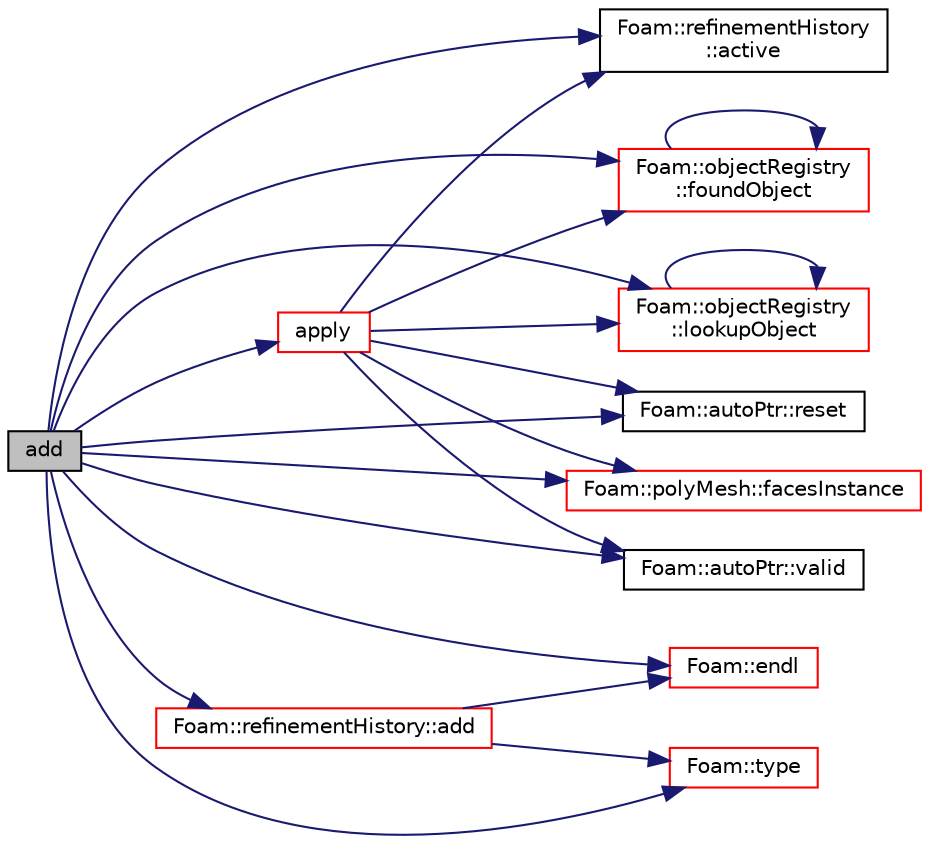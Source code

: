 digraph "add"
{
  bgcolor="transparent";
  edge [fontname="Helvetica",fontsize="10",labelfontname="Helvetica",labelfontsize="10"];
  node [fontname="Helvetica",fontsize="10",shape=record];
  rankdir="LR";
  Node1 [label="add",height=0.2,width=0.4,color="black", fillcolor="grey75", style="filled", fontcolor="black"];
  Node1 -> Node2 [color="midnightblue",fontsize="10",style="solid",fontname="Helvetica"];
  Node2 [label="Foam::refinementHistory\l::active",height=0.2,width=0.4,color="black",URL="$a02172.html#a6fd1dc792a0b98e6530a7383d4ef3074",tooltip="Is there unrefinement history? "];
  Node1 -> Node3 [color="midnightblue",fontsize="10",style="solid",fontname="Helvetica"];
  Node3 [label="Foam::refinementHistory::add",height=0.2,width=0.4,color="red",URL="$a02172.html#ac8b114fcd54da70edb8a1f8af01bca5b",tooltip="Add my decomposition constraints. "];
  Node3 -> Node4 [color="midnightblue",fontsize="10",style="solid",fontname="Helvetica"];
  Node4 [label="Foam::endl",height=0.2,width=0.4,color="red",URL="$a10936.html#a2db8fe02a0d3909e9351bb4275b23ce4",tooltip="Add newline and flush stream. "];
  Node3 -> Node5 [color="midnightblue",fontsize="10",style="solid",fontname="Helvetica"];
  Node5 [label="Foam::type",height=0.2,width=0.4,color="red",URL="$a10936.html#aec48583af672626378f501eb9fc32cd1",tooltip="Return the file type: DIRECTORY or FILE. "];
  Node1 -> Node6 [color="midnightblue",fontsize="10",style="solid",fontname="Helvetica"];
  Node6 [label="apply",height=0.2,width=0.4,color="red",URL="$a02173.html#a1e8a14d422f43fe0ab48812e8ddee931",tooltip="Apply any additional post-decomposition constraints. "];
  Node6 -> Node7 [color="midnightblue",fontsize="10",style="solid",fontname="Helvetica"];
  Node7 [label="Foam::objectRegistry\l::foundObject",height=0.2,width=0.4,color="red",URL="$a01735.html#af3bf58996b7f5a073485a5590fbebd84",tooltip="Is the named Type found? "];
  Node7 -> Node7 [color="midnightblue",fontsize="10",style="solid",fontname="Helvetica"];
  Node6 -> Node8 [color="midnightblue",fontsize="10",style="solid",fontname="Helvetica"];
  Node8 [label="Foam::objectRegistry\l::lookupObject",height=0.2,width=0.4,color="red",URL="$a01735.html#affcae20935bdf1726ec1f822228a2330",tooltip="Lookup and return the object of the given Type. "];
  Node8 -> Node8 [color="midnightblue",fontsize="10",style="solid",fontname="Helvetica"];
  Node6 -> Node9 [color="midnightblue",fontsize="10",style="solid",fontname="Helvetica"];
  Node9 [label="Foam::autoPtr::reset",height=0.2,width=0.4,color="black",URL="$a00085.html#ab46a1bc64c9af6414376c6c18d3bee62",tooltip="If object pointer already set, delete object and set to given. "];
  Node6 -> Node10 [color="midnightblue",fontsize="10",style="solid",fontname="Helvetica"];
  Node10 [label="Foam::polyMesh::facesInstance",height=0.2,width=0.4,color="red",URL="$a01961.html#a8a91e85dc9825a7ae05720d4e7b48f2a",tooltip="Return the current instance directory for faces. "];
  Node6 -> Node11 [color="midnightblue",fontsize="10",style="solid",fontname="Helvetica"];
  Node11 [label="Foam::autoPtr::valid",height=0.2,width=0.4,color="black",URL="$a00085.html#a8d985300b138b6c5556ab17ed4df3b38",tooltip="Return true if the autoPtr valid (ie, the pointer is set). "];
  Node6 -> Node2 [color="midnightblue",fontsize="10",style="solid",fontname="Helvetica"];
  Node1 -> Node4 [color="midnightblue",fontsize="10",style="solid",fontname="Helvetica"];
  Node1 -> Node10 [color="midnightblue",fontsize="10",style="solid",fontname="Helvetica"];
  Node1 -> Node7 [color="midnightblue",fontsize="10",style="solid",fontname="Helvetica"];
  Node1 -> Node8 [color="midnightblue",fontsize="10",style="solid",fontname="Helvetica"];
  Node1 -> Node9 [color="midnightblue",fontsize="10",style="solid",fontname="Helvetica"];
  Node1 -> Node5 [color="midnightblue",fontsize="10",style="solid",fontname="Helvetica"];
  Node1 -> Node11 [color="midnightblue",fontsize="10",style="solid",fontname="Helvetica"];
}
